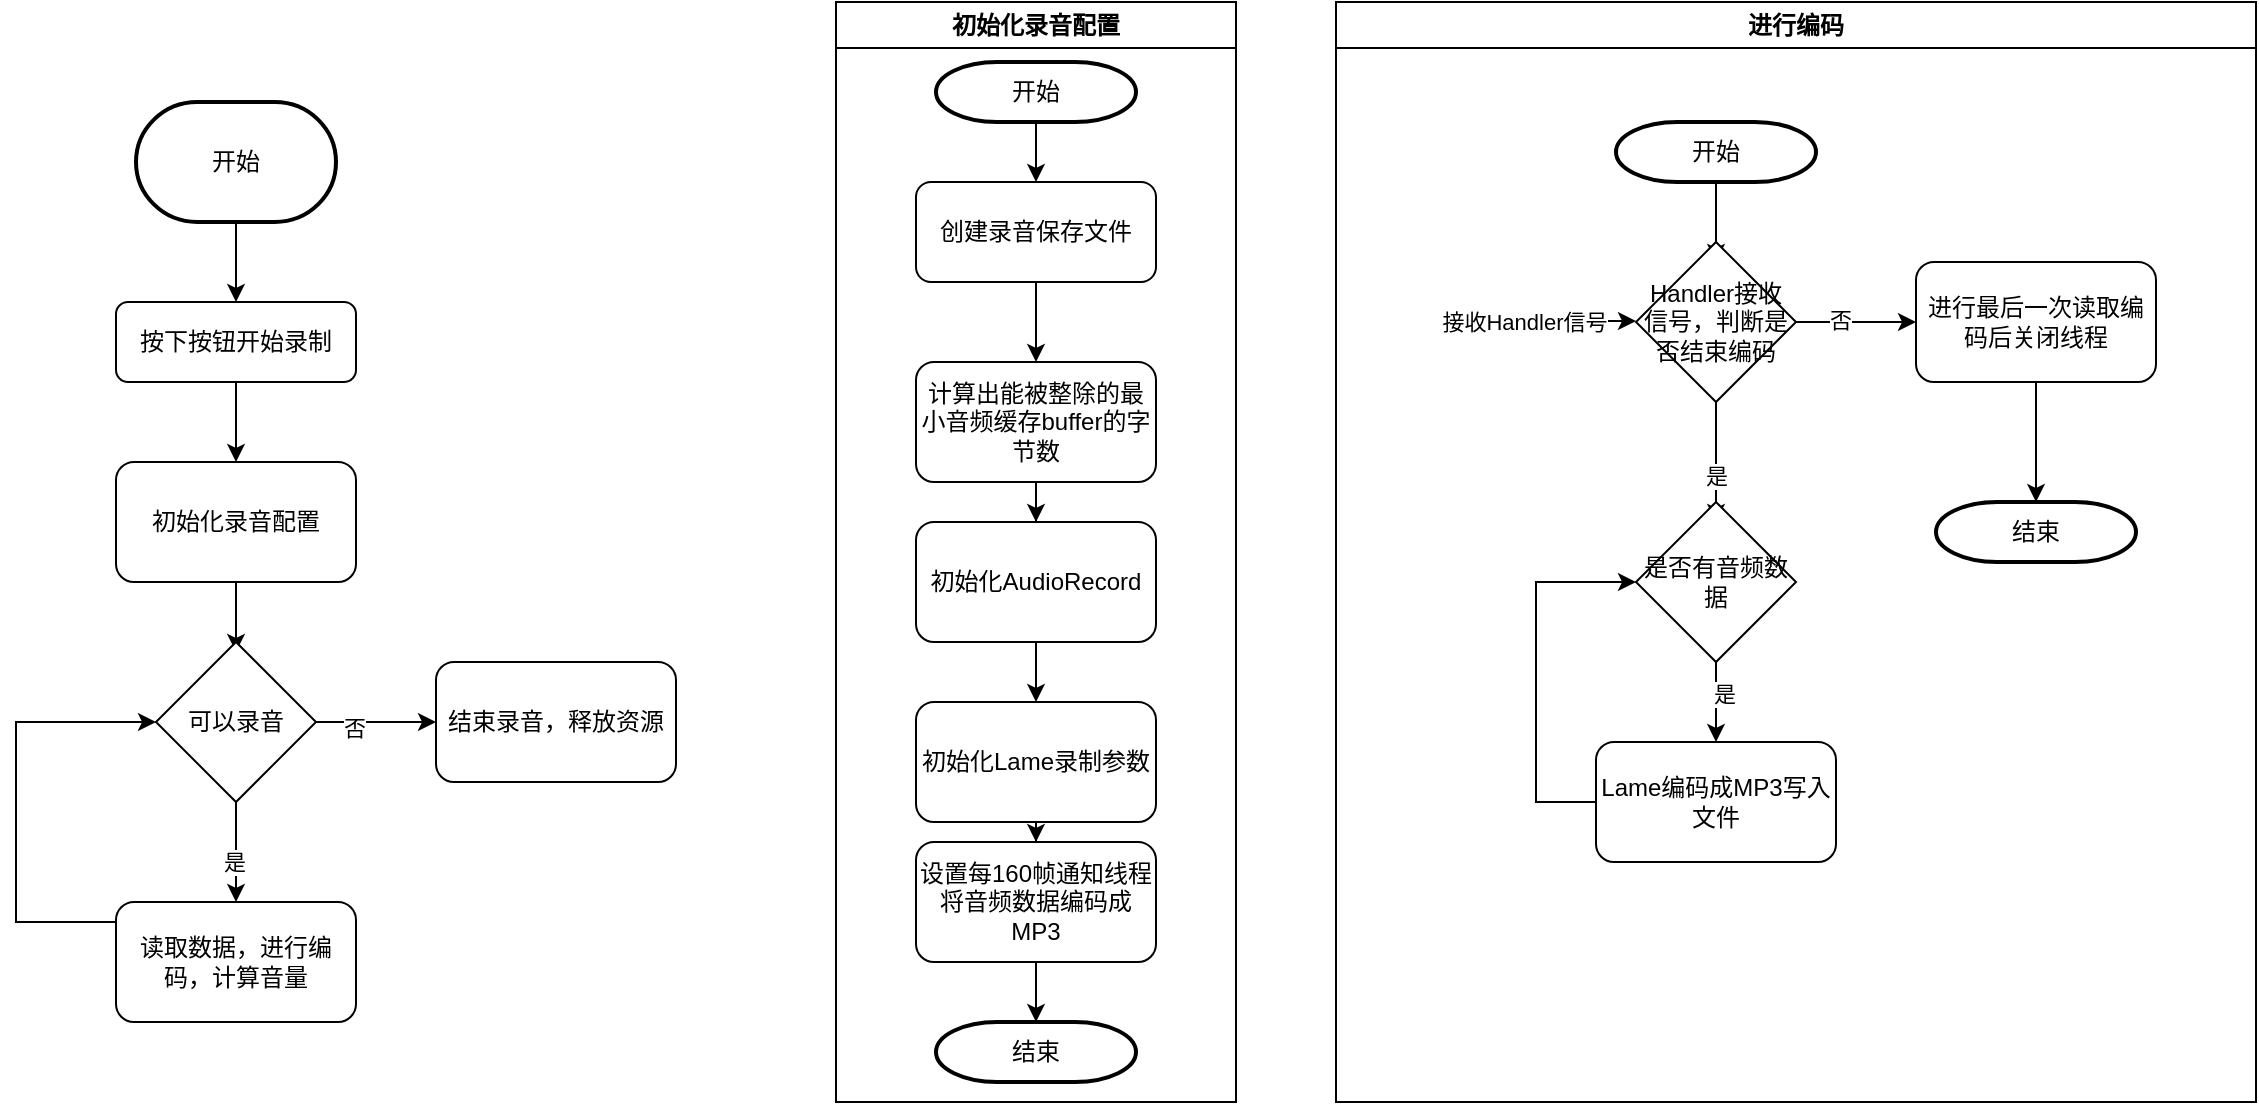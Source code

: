<mxfile version="21.6.1" type="github">
  <diagram id="C5RBs43oDa-KdzZeNtuy" name="Page-1">
    <mxGraphModel dx="1434" dy="1959" grid="1" gridSize="10" guides="1" tooltips="1" connect="1" arrows="1" fold="1" page="1" pageScale="1" pageWidth="827" pageHeight="1169" math="0" shadow="0">
      <root>
        <mxCell id="WIyWlLk6GJQsqaUBKTNV-0" />
        <mxCell id="WIyWlLk6GJQsqaUBKTNV-1" parent="WIyWlLk6GJQsqaUBKTNV-0" />
        <mxCell id="jn2Spj3KKP_-GAii750T-11" value="" style="edgeStyle=orthogonalEdgeStyle;rounded=0;orthogonalLoop=1;jettySize=auto;html=1;" edge="1" parent="WIyWlLk6GJQsqaUBKTNV-1" source="WIyWlLk6GJQsqaUBKTNV-3" target="jn2Spj3KKP_-GAii750T-10">
          <mxGeometry relative="1" as="geometry" />
        </mxCell>
        <mxCell id="WIyWlLk6GJQsqaUBKTNV-3" value="按下按钮开始录制" style="rounded=1;whiteSpace=wrap;html=1;fontSize=12;glass=0;strokeWidth=1;shadow=0;" parent="WIyWlLk6GJQsqaUBKTNV-1" vertex="1">
          <mxGeometry x="160" y="80" width="120" height="40" as="geometry" />
        </mxCell>
        <mxCell id="jn2Spj3KKP_-GAii750T-1" style="edgeStyle=orthogonalEdgeStyle;rounded=0;orthogonalLoop=1;jettySize=auto;html=1;exitX=0.5;exitY=1;exitDx=0;exitDy=0;exitPerimeter=0;entryX=0.5;entryY=0;entryDx=0;entryDy=0;" edge="1" parent="WIyWlLk6GJQsqaUBKTNV-1" source="jn2Spj3KKP_-GAii750T-0" target="WIyWlLk6GJQsqaUBKTNV-3">
          <mxGeometry relative="1" as="geometry" />
        </mxCell>
        <mxCell id="jn2Spj3KKP_-GAii750T-0" value="开始" style="strokeWidth=2;html=1;shape=mxgraph.flowchart.terminator;whiteSpace=wrap;" vertex="1" parent="WIyWlLk6GJQsqaUBKTNV-1">
          <mxGeometry x="170" y="-20" width="100" height="60" as="geometry" />
        </mxCell>
        <mxCell id="jn2Spj3KKP_-GAii750T-40" value="" style="edgeStyle=orthogonalEdgeStyle;rounded=0;orthogonalLoop=1;jettySize=auto;html=1;" edge="1" parent="WIyWlLk6GJQsqaUBKTNV-1" source="jn2Spj3KKP_-GAii750T-10">
          <mxGeometry relative="1" as="geometry">
            <mxPoint x="220" y="255" as="targetPoint" />
          </mxGeometry>
        </mxCell>
        <mxCell id="jn2Spj3KKP_-GAii750T-10" value="初始化录音配置" style="whiteSpace=wrap;html=1;rounded=1;glass=0;strokeWidth=1;shadow=0;" vertex="1" parent="WIyWlLk6GJQsqaUBKTNV-1">
          <mxGeometry x="160" y="160" width="120" height="60" as="geometry" />
        </mxCell>
        <mxCell id="jn2Spj3KKP_-GAii750T-32" value="初始化录音配置" style="swimlane;whiteSpace=wrap;html=1;" vertex="1" parent="WIyWlLk6GJQsqaUBKTNV-1">
          <mxGeometry x="520" y="-70" width="200" height="550" as="geometry" />
        </mxCell>
        <mxCell id="jn2Spj3KKP_-GAii750T-2" value="创建录音保存文件" style="rounded=1;whiteSpace=wrap;html=1;" vertex="1" parent="jn2Spj3KKP_-GAii750T-32">
          <mxGeometry x="40" y="90" width="120" height="50" as="geometry" />
        </mxCell>
        <mxCell id="jn2Spj3KKP_-GAii750T-3" value="计算出能被整除的最小音频缓存buffer的字节数" style="whiteSpace=wrap;html=1;rounded=1;" vertex="1" parent="jn2Spj3KKP_-GAii750T-32">
          <mxGeometry x="40" y="180" width="120" height="60" as="geometry" />
        </mxCell>
        <mxCell id="jn2Spj3KKP_-GAii750T-4" value="" style="edgeStyle=orthogonalEdgeStyle;rounded=0;orthogonalLoop=1;jettySize=auto;html=1;" edge="1" parent="jn2Spj3KKP_-GAii750T-32" source="jn2Spj3KKP_-GAii750T-2" target="jn2Spj3KKP_-GAii750T-3">
          <mxGeometry relative="1" as="geometry" />
        </mxCell>
        <mxCell id="jn2Spj3KKP_-GAii750T-6" value="初始化AudioRecord" style="whiteSpace=wrap;html=1;rounded=1;" vertex="1" parent="jn2Spj3KKP_-GAii750T-32">
          <mxGeometry x="40" y="260" width="120" height="60" as="geometry" />
        </mxCell>
        <mxCell id="jn2Spj3KKP_-GAii750T-7" value="" style="edgeStyle=orthogonalEdgeStyle;rounded=0;orthogonalLoop=1;jettySize=auto;html=1;" edge="1" parent="jn2Spj3KKP_-GAii750T-32" source="jn2Spj3KKP_-GAii750T-3" target="jn2Spj3KKP_-GAii750T-6">
          <mxGeometry relative="1" as="geometry" />
        </mxCell>
        <mxCell id="jn2Spj3KKP_-GAii750T-36" value="" style="edgeStyle=orthogonalEdgeStyle;rounded=0;orthogonalLoop=1;jettySize=auto;html=1;" edge="1" parent="jn2Spj3KKP_-GAii750T-32" source="jn2Spj3KKP_-GAii750T-8" target="jn2Spj3KKP_-GAii750T-35">
          <mxGeometry relative="1" as="geometry" />
        </mxCell>
        <mxCell id="jn2Spj3KKP_-GAii750T-8" value="初始化Lame录制参数" style="whiteSpace=wrap;html=1;rounded=1;" vertex="1" parent="jn2Spj3KKP_-GAii750T-32">
          <mxGeometry x="40" y="350" width="120" height="60" as="geometry" />
        </mxCell>
        <mxCell id="jn2Spj3KKP_-GAii750T-9" value="" style="edgeStyle=orthogonalEdgeStyle;rounded=0;orthogonalLoop=1;jettySize=auto;html=1;" edge="1" parent="jn2Spj3KKP_-GAii750T-32" source="jn2Spj3KKP_-GAii750T-6" target="jn2Spj3KKP_-GAii750T-8">
          <mxGeometry relative="1" as="geometry" />
        </mxCell>
        <mxCell id="jn2Spj3KKP_-GAii750T-34" value="" style="edgeStyle=orthogonalEdgeStyle;rounded=0;orthogonalLoop=1;jettySize=auto;html=1;" edge="1" parent="jn2Spj3KKP_-GAii750T-32" source="jn2Spj3KKP_-GAii750T-33" target="jn2Spj3KKP_-GAii750T-2">
          <mxGeometry relative="1" as="geometry" />
        </mxCell>
        <mxCell id="jn2Spj3KKP_-GAii750T-33" value="开始" style="strokeWidth=2;html=1;shape=mxgraph.flowchart.terminator;whiteSpace=wrap;" vertex="1" parent="jn2Spj3KKP_-GAii750T-32">
          <mxGeometry x="50" y="30" width="100" height="30" as="geometry" />
        </mxCell>
        <mxCell id="jn2Spj3KKP_-GAii750T-38" value="" style="edgeStyle=orthogonalEdgeStyle;rounded=0;orthogonalLoop=1;jettySize=auto;html=1;" edge="1" parent="jn2Spj3KKP_-GAii750T-32" source="jn2Spj3KKP_-GAii750T-35" target="jn2Spj3KKP_-GAii750T-37">
          <mxGeometry relative="1" as="geometry" />
        </mxCell>
        <mxCell id="jn2Spj3KKP_-GAii750T-35" value="设置每160帧通知线程将音频数据编码成MP3" style="whiteSpace=wrap;html=1;rounded=1;" vertex="1" parent="jn2Spj3KKP_-GAii750T-32">
          <mxGeometry x="40" y="420" width="120" height="60" as="geometry" />
        </mxCell>
        <mxCell id="jn2Spj3KKP_-GAii750T-37" value="结束" style="strokeWidth=2;html=1;shape=mxgraph.flowchart.terminator;whiteSpace=wrap;" vertex="1" parent="jn2Spj3KKP_-GAii750T-32">
          <mxGeometry x="50" y="510" width="100" height="30" as="geometry" />
        </mxCell>
        <mxCell id="jn2Spj3KKP_-GAii750T-45" value="" style="edgeStyle=orthogonalEdgeStyle;rounded=0;orthogonalLoop=1;jettySize=auto;html=1;" edge="1" parent="WIyWlLk6GJQsqaUBKTNV-1" source="jn2Spj3KKP_-GAii750T-41" target="jn2Spj3KKP_-GAii750T-44">
          <mxGeometry relative="1" as="geometry" />
        </mxCell>
        <mxCell id="jn2Spj3KKP_-GAii750T-50" value="是" style="edgeLabel;html=1;align=center;verticalAlign=middle;resizable=0;points=[];" vertex="1" connectable="0" parent="jn2Spj3KKP_-GAii750T-45">
          <mxGeometry x="0.2" y="-1" relative="1" as="geometry">
            <mxPoint as="offset" />
          </mxGeometry>
        </mxCell>
        <mxCell id="jn2Spj3KKP_-GAii750T-47" value="" style="edgeStyle=orthogonalEdgeStyle;rounded=0;orthogonalLoop=1;jettySize=auto;html=1;" edge="1" parent="WIyWlLk6GJQsqaUBKTNV-1" source="jn2Spj3KKP_-GAii750T-41">
          <mxGeometry relative="1" as="geometry">
            <mxPoint x="320" y="290" as="targetPoint" />
          </mxGeometry>
        </mxCell>
        <mxCell id="jn2Spj3KKP_-GAii750T-51" value="否" style="edgeLabel;html=1;align=center;verticalAlign=middle;resizable=0;points=[];" vertex="1" connectable="0" parent="jn2Spj3KKP_-GAii750T-47">
          <mxGeometry x="-0.372" y="-3" relative="1" as="geometry">
            <mxPoint as="offset" />
          </mxGeometry>
        </mxCell>
        <mxCell id="jn2Spj3KKP_-GAii750T-41" value="可以录音" style="rhombus;whiteSpace=wrap;html=1;" vertex="1" parent="WIyWlLk6GJQsqaUBKTNV-1">
          <mxGeometry x="180" y="250" width="80" height="80" as="geometry" />
        </mxCell>
        <mxCell id="jn2Spj3KKP_-GAii750T-49" style="edgeStyle=orthogonalEdgeStyle;rounded=0;orthogonalLoop=1;jettySize=auto;html=1;entryX=0;entryY=0.5;entryDx=0;entryDy=0;" edge="1" parent="WIyWlLk6GJQsqaUBKTNV-1" source="jn2Spj3KKP_-GAii750T-44" target="jn2Spj3KKP_-GAii750T-41">
          <mxGeometry relative="1" as="geometry">
            <Array as="points">
              <mxPoint x="110" y="390" />
              <mxPoint x="110" y="290" />
            </Array>
          </mxGeometry>
        </mxCell>
        <mxCell id="jn2Spj3KKP_-GAii750T-44" value="读取数据，进行编码，计算音量" style="rounded=1;whiteSpace=wrap;html=1;" vertex="1" parent="WIyWlLk6GJQsqaUBKTNV-1">
          <mxGeometry x="160" y="380" width="120" height="60" as="geometry" />
        </mxCell>
        <mxCell id="jn2Spj3KKP_-GAii750T-48" value="结束录音，释放资源" style="rounded=1;whiteSpace=wrap;html=1;" vertex="1" parent="WIyWlLk6GJQsqaUBKTNV-1">
          <mxGeometry x="320" y="260" width="120" height="60" as="geometry" />
        </mxCell>
        <mxCell id="jn2Spj3KKP_-GAii750T-52" value="进行编码" style="swimlane;whiteSpace=wrap;html=1;" vertex="1" parent="WIyWlLk6GJQsqaUBKTNV-1">
          <mxGeometry x="770" y="-70" width="460" height="550" as="geometry" />
        </mxCell>
        <mxCell id="jn2Spj3KKP_-GAii750T-55" value="" style="edgeStyle=orthogonalEdgeStyle;rounded=0;orthogonalLoop=1;jettySize=auto;html=1;" edge="1" parent="jn2Spj3KKP_-GAii750T-52" source="jn2Spj3KKP_-GAii750T-53">
          <mxGeometry relative="1" as="geometry">
            <mxPoint x="190" y="130" as="targetPoint" />
          </mxGeometry>
        </mxCell>
        <mxCell id="jn2Spj3KKP_-GAii750T-53" value="开始" style="strokeWidth=2;html=1;shape=mxgraph.flowchart.terminator;whiteSpace=wrap;" vertex="1" parent="jn2Spj3KKP_-GAii750T-52">
          <mxGeometry x="140" y="60" width="100" height="30" as="geometry" />
        </mxCell>
        <mxCell id="jn2Spj3KKP_-GAii750T-61" value="" style="edgeStyle=orthogonalEdgeStyle;rounded=0;orthogonalLoop=1;jettySize=auto;html=1;" edge="1" parent="jn2Spj3KKP_-GAii750T-52" source="jn2Spj3KKP_-GAii750T-56">
          <mxGeometry relative="1" as="geometry">
            <mxPoint x="190" y="260" as="targetPoint" />
          </mxGeometry>
        </mxCell>
        <mxCell id="jn2Spj3KKP_-GAii750T-62" value="是" style="edgeLabel;html=1;align=center;verticalAlign=middle;resizable=0;points=[];" vertex="1" connectable="0" parent="jn2Spj3KKP_-GAii750T-61">
          <mxGeometry x="0.24" y="-1" relative="1" as="geometry">
            <mxPoint as="offset" />
          </mxGeometry>
        </mxCell>
        <mxCell id="jn2Spj3KKP_-GAii750T-68" value="" style="edgeStyle=orthogonalEdgeStyle;rounded=0;orthogonalLoop=1;jettySize=auto;html=1;" edge="1" parent="jn2Spj3KKP_-GAii750T-52" source="jn2Spj3KKP_-GAii750T-56" target="jn2Spj3KKP_-GAii750T-67">
          <mxGeometry relative="1" as="geometry" />
        </mxCell>
        <mxCell id="jn2Spj3KKP_-GAii750T-69" value="否" style="edgeLabel;html=1;align=center;verticalAlign=middle;resizable=0;points=[];" vertex="1" connectable="0" parent="jn2Spj3KKP_-GAii750T-68">
          <mxGeometry x="-0.267" y="1" relative="1" as="geometry">
            <mxPoint as="offset" />
          </mxGeometry>
        </mxCell>
        <mxCell id="jn2Spj3KKP_-GAii750T-56" value="Handler接收信号，判断是否结束编码" style="rhombus;whiteSpace=wrap;html=1;" vertex="1" parent="jn2Spj3KKP_-GAii750T-52">
          <mxGeometry x="150" y="120" width="80" height="80" as="geometry" />
        </mxCell>
        <mxCell id="jn2Spj3KKP_-GAii750T-65" value="" style="edgeStyle=orthogonalEdgeStyle;rounded=0;orthogonalLoop=1;jettySize=auto;html=1;" edge="1" parent="jn2Spj3KKP_-GAii750T-52" source="jn2Spj3KKP_-GAii750T-63" target="jn2Spj3KKP_-GAii750T-64">
          <mxGeometry relative="1" as="geometry" />
        </mxCell>
        <mxCell id="jn2Spj3KKP_-GAii750T-66" value="是" style="edgeLabel;html=1;align=center;verticalAlign=middle;resizable=0;points=[];" vertex="1" connectable="0" parent="jn2Spj3KKP_-GAii750T-65">
          <mxGeometry x="-0.2" y="4" relative="1" as="geometry">
            <mxPoint as="offset" />
          </mxGeometry>
        </mxCell>
        <mxCell id="jn2Spj3KKP_-GAii750T-63" value="是否有音频数据" style="rhombus;whiteSpace=wrap;html=1;" vertex="1" parent="jn2Spj3KKP_-GAii750T-52">
          <mxGeometry x="150" y="250" width="80" height="80" as="geometry" />
        </mxCell>
        <mxCell id="jn2Spj3KKP_-GAii750T-72" style="edgeStyle=orthogonalEdgeStyle;rounded=0;orthogonalLoop=1;jettySize=auto;html=1;entryX=0;entryY=0.5;entryDx=0;entryDy=0;" edge="1" parent="jn2Spj3KKP_-GAii750T-52" source="jn2Spj3KKP_-GAii750T-64" target="jn2Spj3KKP_-GAii750T-63">
          <mxGeometry relative="1" as="geometry">
            <Array as="points">
              <mxPoint x="100" y="400" />
              <mxPoint x="100" y="290" />
            </Array>
          </mxGeometry>
        </mxCell>
        <mxCell id="jn2Spj3KKP_-GAii750T-64" value="Lame编码成MP3写入文件" style="rounded=1;whiteSpace=wrap;html=1;" vertex="1" parent="jn2Spj3KKP_-GAii750T-52">
          <mxGeometry x="130" y="370" width="120" height="60" as="geometry" />
        </mxCell>
        <mxCell id="jn2Spj3KKP_-GAii750T-71" value="" style="edgeStyle=orthogonalEdgeStyle;rounded=0;orthogonalLoop=1;jettySize=auto;html=1;" edge="1" parent="jn2Spj3KKP_-GAii750T-52" source="jn2Spj3KKP_-GAii750T-67" target="jn2Spj3KKP_-GAii750T-70">
          <mxGeometry relative="1" as="geometry" />
        </mxCell>
        <mxCell id="jn2Spj3KKP_-GAii750T-67" value="进行最后一次读取编码后关闭线程" style="rounded=1;whiteSpace=wrap;html=1;" vertex="1" parent="jn2Spj3KKP_-GAii750T-52">
          <mxGeometry x="290" y="130" width="120" height="60" as="geometry" />
        </mxCell>
        <mxCell id="jn2Spj3KKP_-GAii750T-70" value="结束" style="strokeWidth=2;html=1;shape=mxgraph.flowchart.terminator;whiteSpace=wrap;" vertex="1" parent="jn2Spj3KKP_-GAii750T-52">
          <mxGeometry x="300" y="250" width="100" height="30" as="geometry" />
        </mxCell>
        <mxCell id="jn2Spj3KKP_-GAii750T-73" value="" style="endArrow=classic;html=1;rounded=0;" edge="1" parent="jn2Spj3KKP_-GAii750T-52">
          <mxGeometry width="50" height="50" relative="1" as="geometry">
            <mxPoint x="60" y="159.5" as="sourcePoint" />
            <mxPoint x="150" y="159.5" as="targetPoint" />
          </mxGeometry>
        </mxCell>
        <mxCell id="jn2Spj3KKP_-GAii750T-74" value="接收Handler信号" style="edgeLabel;html=1;align=center;verticalAlign=middle;resizable=0;points=[];" vertex="1" connectable="0" parent="jn2Spj3KKP_-GAii750T-73">
          <mxGeometry x="-0.244" y="1" relative="1" as="geometry">
            <mxPoint y="1" as="offset" />
          </mxGeometry>
        </mxCell>
      </root>
    </mxGraphModel>
  </diagram>
</mxfile>
